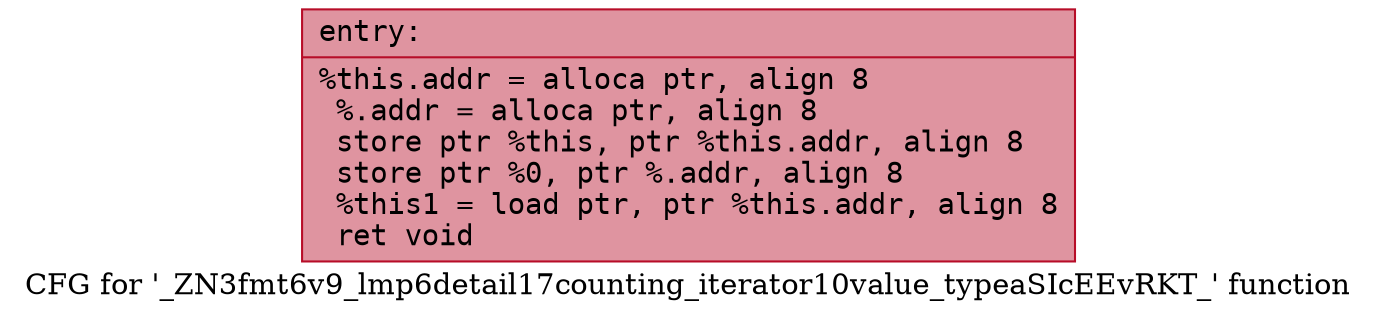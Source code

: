 digraph "CFG for '_ZN3fmt6v9_lmp6detail17counting_iterator10value_typeaSIcEEvRKT_' function" {
	label="CFG for '_ZN3fmt6v9_lmp6detail17counting_iterator10value_typeaSIcEEvRKT_' function";

	Node0x55fec36cc7b0 [shape=record,color="#b70d28ff", style=filled, fillcolor="#b70d2870" fontname="Courier",label="{entry:\l|  %this.addr = alloca ptr, align 8\l  %.addr = alloca ptr, align 8\l  store ptr %this, ptr %this.addr, align 8\l  store ptr %0, ptr %.addr, align 8\l  %this1 = load ptr, ptr %this.addr, align 8\l  ret void\l}"];
}
